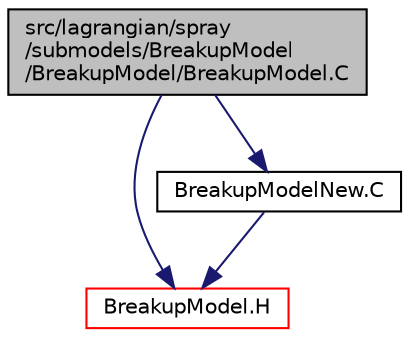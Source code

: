 digraph "src/lagrangian/spray/submodels/BreakupModel/BreakupModel/BreakupModel.C"
{
  bgcolor="transparent";
  edge [fontname="Helvetica",fontsize="10",labelfontname="Helvetica",labelfontsize="10"];
  node [fontname="Helvetica",fontsize="10",shape=record];
  Node1 [label="src/lagrangian/spray\l/submodels/BreakupModel\l/BreakupModel/BreakupModel.C",height=0.2,width=0.4,color="black", fillcolor="grey75", style="filled", fontcolor="black"];
  Node1 -> Node2 [color="midnightblue",fontsize="10",style="solid",fontname="Helvetica"];
  Node2 [label="BreakupModel.H",height=0.2,width=0.4,color="red",URL="$a06989.html"];
  Node1 -> Node3 [color="midnightblue",fontsize="10",style="solid",fontname="Helvetica"];
  Node3 [label="BreakupModelNew.C",height=0.2,width=0.4,color="black",URL="$a06990.html"];
  Node3 -> Node2 [color="midnightblue",fontsize="10",style="solid",fontname="Helvetica"];
}
